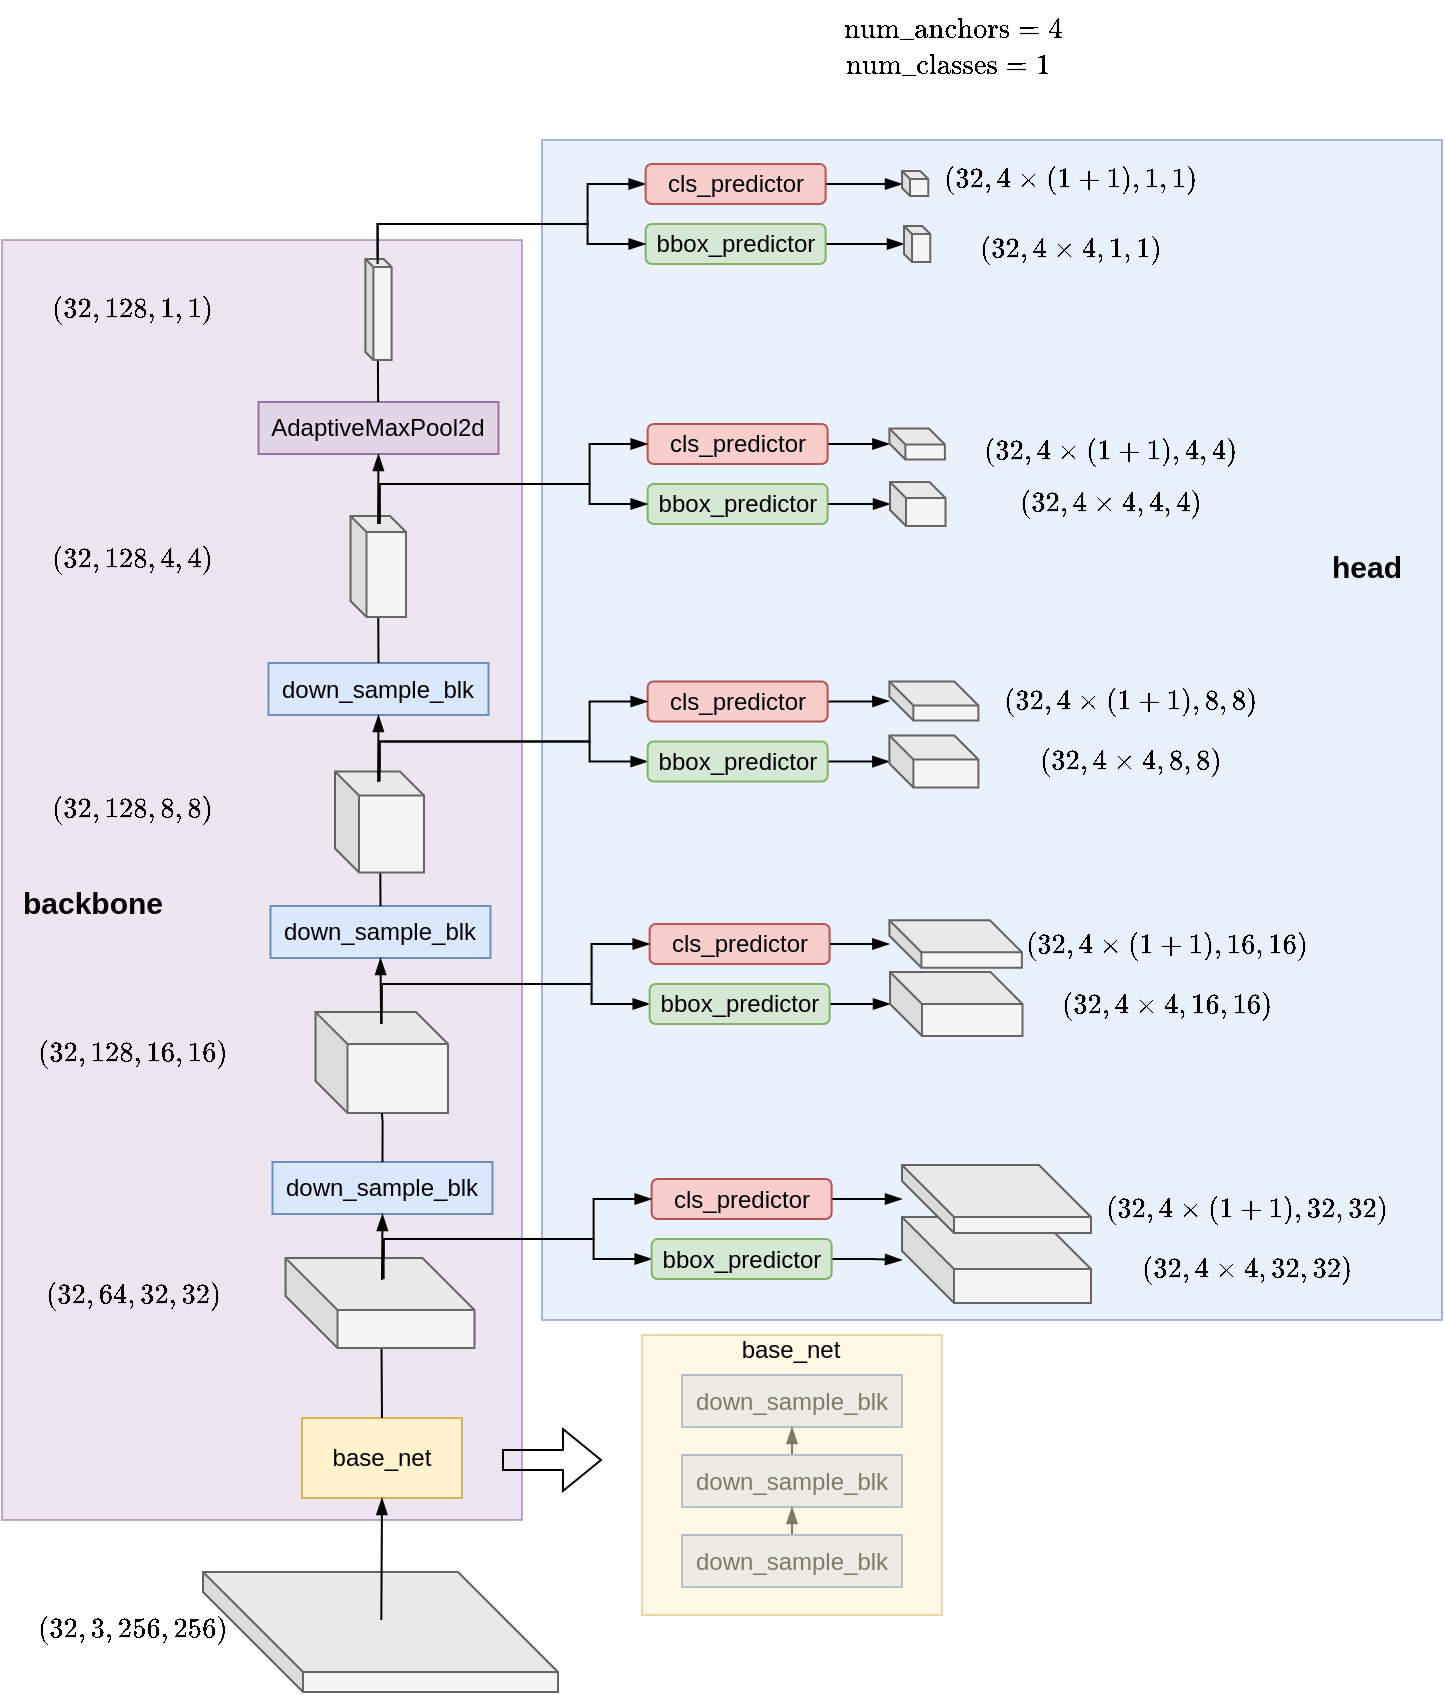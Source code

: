 <mxfile version="20.6.2" type="device"><diagram id="zilLajI3OpDT6htgrtCQ" name="第 1 页"><mxGraphModel dx="1278" dy="1172" grid="1" gridSize="10" guides="1" tooltips="1" connect="1" arrows="1" fold="1" page="0" pageScale="1" pageWidth="1169" pageHeight="827" math="1" shadow="0"><root><mxCell id="0"/><mxCell id="1" parent="0"/><mxCell id="IXntyp4bFd0NaJY9uuJc-3" value="" style="rounded=0;whiteSpace=wrap;html=1;fontSize=15;opacity=60;fillColor=#dae8fc;strokeColor=#6c8ebf;" parent="1" vertex="1"><mxGeometry x="300" y="-100" width="450" height="590" as="geometry"/></mxCell><mxCell id="IXntyp4bFd0NaJY9uuJc-1" value="" style="rounded=0;whiteSpace=wrap;html=1;fillColor=#e1d5e7;strokeColor=#9673a6;opacity=60;" parent="1" vertex="1"><mxGeometry x="30" y="-50" width="260" height="640" as="geometry"/></mxCell><mxCell id="LmRfddCCOhhPwXSd1neG-48" style="edgeStyle=orthogonalEdgeStyle;rounded=0;orthogonalLoop=1;jettySize=auto;html=1;exitX=0.5;exitY=0;exitDx=0;exitDy=0;entryX=0;entryY=0.5;entryDx=0;entryDy=0;endArrow=blockThin;endFill=1;" parent="1" target="LmRfddCCOhhPwXSd1neG-50" edge="1"><mxGeometry relative="1" as="geometry"><mxPoint x="217.82" y="-38" as="sourcePoint"/><Array as="points"><mxPoint x="217.82" y="-58"/><mxPoint x="322.82" y="-58"/><mxPoint x="322.82" y="-78"/></Array></mxGeometry></mxCell><mxCell id="LmRfddCCOhhPwXSd1neG-129" style="edgeStyle=orthogonalEdgeStyle;rounded=0;orthogonalLoop=1;jettySize=auto;html=1;exitX=1;exitY=0.5;exitDx=0;exitDy=0;entryX=0;entryY=0.52;entryDx=0;entryDy=0;entryPerimeter=0;endArrow=blockThin;endFill=1;" parent="1" source="LmRfddCCOhhPwXSd1neG-50" target="LmRfddCCOhhPwXSd1neG-127" edge="1"><mxGeometry relative="1" as="geometry"/></mxCell><mxCell id="LmRfddCCOhhPwXSd1neG-50" value="cls_predictor" style="rounded=1;whiteSpace=wrap;html=1;fillColor=#f8cecc;strokeColor=#b85450;" parent="1" vertex="1"><mxGeometry x="351.82" y="-88" width="90" height="20" as="geometry"/></mxCell><mxCell id="LmRfddCCOhhPwXSd1neG-130" style="edgeStyle=orthogonalEdgeStyle;rounded=0;orthogonalLoop=1;jettySize=auto;html=1;exitX=1;exitY=0.5;exitDx=0;exitDy=0;endArrow=blockThin;endFill=1;" parent="1" source="LmRfddCCOhhPwXSd1neG-51" target="LmRfddCCOhhPwXSd1neG-128" edge="1"><mxGeometry relative="1" as="geometry"/></mxCell><mxCell id="LmRfddCCOhhPwXSd1neG-51" value="bbox_predictor" style="rounded=1;whiteSpace=wrap;html=1;fillColor=#d5e8d4;strokeColor=#82b366;" parent="1" vertex="1"><mxGeometry x="351.82" y="-58" width="90" height="20" as="geometry"/></mxCell><mxCell id="LmRfddCCOhhPwXSd1neG-53" style="edgeStyle=orthogonalEdgeStyle;rounded=0;orthogonalLoop=1;jettySize=auto;html=1;exitX=0.5;exitY=0;exitDx=0;exitDy=0;entryX=0;entryY=0.5;entryDx=0;entryDy=0;endArrow=blockThin;endFill=1;" parent="1" target="LmRfddCCOhhPwXSd1neG-55" edge="1"><mxGeometry relative="1" as="geometry"><mxPoint x="218.82" y="220.75" as="sourcePoint"/><Array as="points"><mxPoint x="218.82" y="200.75"/><mxPoint x="323.82" y="200.75"/><mxPoint x="323.82" y="210.75"/></Array></mxGeometry></mxCell><mxCell id="LmRfddCCOhhPwXSd1neG-139" style="edgeStyle=orthogonalEdgeStyle;rounded=0;orthogonalLoop=1;jettySize=auto;html=1;exitX=1;exitY=0.5;exitDx=0;exitDy=0;endArrow=blockThin;endFill=1;" parent="1" source="LmRfddCCOhhPwXSd1neG-54" target="LmRfddCCOhhPwXSd1neG-137" edge="1"><mxGeometry relative="1" as="geometry"/></mxCell><mxCell id="LmRfddCCOhhPwXSd1neG-54" value="cls_predictor" style="rounded=1;whiteSpace=wrap;html=1;fillColor=#f8cecc;strokeColor=#b85450;" parent="1" vertex="1"><mxGeometry x="352.82" y="170.75" width="90" height="20" as="geometry"/></mxCell><mxCell id="LmRfddCCOhhPwXSd1neG-140" style="edgeStyle=orthogonalEdgeStyle;rounded=0;orthogonalLoop=1;jettySize=auto;html=1;exitX=1;exitY=0.5;exitDx=0;exitDy=0;endArrow=blockThin;endFill=1;" parent="1" source="LmRfddCCOhhPwXSd1neG-55" target="LmRfddCCOhhPwXSd1neG-138" edge="1"><mxGeometry relative="1" as="geometry"/></mxCell><mxCell id="LmRfddCCOhhPwXSd1neG-55" value="bbox_predictor" style="rounded=1;whiteSpace=wrap;html=1;fillColor=#d5e8d4;strokeColor=#82b366;" parent="1" vertex="1"><mxGeometry x="352.82" y="200.75" width="90" height="20" as="geometry"/></mxCell><mxCell id="LmRfddCCOhhPwXSd1neG-57" style="edgeStyle=orthogonalEdgeStyle;rounded=0;orthogonalLoop=1;jettySize=auto;html=1;exitX=0.5;exitY=0;exitDx=0;exitDy=0;entryX=0;entryY=0.5;entryDx=0;entryDy=0;endArrow=blockThin;endFill=1;" parent="1" target="LmRfddCCOhhPwXSd1neG-59" edge="1"><mxGeometry relative="1" as="geometry"><mxPoint x="219.82" y="342" as="sourcePoint"/><Array as="points"><mxPoint x="219.82" y="322"/><mxPoint x="324.82" y="322"/><mxPoint x="324.82" y="332"/></Array></mxGeometry></mxCell><mxCell id="LmRfddCCOhhPwXSd1neG-153" style="edgeStyle=orthogonalEdgeStyle;rounded=0;orthogonalLoop=1;jettySize=auto;html=1;exitX=1;exitY=0.5;exitDx=0;exitDy=0;endArrow=blockThin;endFill=1;" parent="1" source="LmRfddCCOhhPwXSd1neG-58" target="LmRfddCCOhhPwXSd1neG-150" edge="1"><mxGeometry relative="1" as="geometry"/></mxCell><mxCell id="LmRfddCCOhhPwXSd1neG-58" value="cls_predictor" style="rounded=1;whiteSpace=wrap;html=1;fillColor=#f8cecc;strokeColor=#b85450;" parent="1" vertex="1"><mxGeometry x="353.82" y="292" width="90" height="20" as="geometry"/></mxCell><mxCell id="LmRfddCCOhhPwXSd1neG-154" style="edgeStyle=orthogonalEdgeStyle;rounded=0;orthogonalLoop=1;jettySize=auto;html=1;exitX=1;exitY=0.5;exitDx=0;exitDy=0;endArrow=blockThin;endFill=1;" parent="1" source="LmRfddCCOhhPwXSd1neG-59" target="LmRfddCCOhhPwXSd1neG-151" edge="1"><mxGeometry relative="1" as="geometry"/></mxCell><mxCell id="LmRfddCCOhhPwXSd1neG-59" value="bbox_predictor" style="rounded=1;whiteSpace=wrap;html=1;fillColor=#d5e8d4;strokeColor=#82b366;" parent="1" vertex="1"><mxGeometry x="353.82" y="322" width="90" height="20" as="geometry"/></mxCell><mxCell id="LmRfddCCOhhPwXSd1neG-61" style="edgeStyle=orthogonalEdgeStyle;rounded=0;orthogonalLoop=1;jettySize=auto;html=1;exitX=0.5;exitY=0;exitDx=0;exitDy=0;entryX=0;entryY=0.5;entryDx=0;entryDy=0;endArrow=blockThin;endFill=1;" parent="1" target="LmRfddCCOhhPwXSd1neG-63" edge="1"><mxGeometry relative="1" as="geometry"><mxPoint x="220.82" y="469.5" as="sourcePoint"/><Array as="points"><mxPoint x="220.82" y="449.5"/><mxPoint x="325.82" y="449.5"/><mxPoint x="325.82" y="459.5"/></Array></mxGeometry></mxCell><mxCell id="LmRfddCCOhhPwXSd1neG-159" style="edgeStyle=orthogonalEdgeStyle;rounded=0;orthogonalLoop=1;jettySize=auto;html=1;exitX=1;exitY=0.5;exitDx=0;exitDy=0;endArrow=blockThin;endFill=1;" parent="1" source="LmRfddCCOhhPwXSd1neG-62" target="LmRfddCCOhhPwXSd1neG-157" edge="1"><mxGeometry relative="1" as="geometry"/></mxCell><mxCell id="LmRfddCCOhhPwXSd1neG-62" value="cls_predictor" style="rounded=1;whiteSpace=wrap;html=1;fillColor=#f8cecc;strokeColor=#b85450;" parent="1" vertex="1"><mxGeometry x="354.82" y="419.5" width="90" height="20" as="geometry"/></mxCell><mxCell id="LmRfddCCOhhPwXSd1neG-160" style="edgeStyle=orthogonalEdgeStyle;rounded=0;orthogonalLoop=1;jettySize=auto;html=1;exitX=1;exitY=0.5;exitDx=0;exitDy=0;endArrow=blockThin;endFill=1;" parent="1" source="LmRfddCCOhhPwXSd1neG-63" target="LmRfddCCOhhPwXSd1neG-158" edge="1"><mxGeometry relative="1" as="geometry"/></mxCell><mxCell id="LmRfddCCOhhPwXSd1neG-63" value="bbox_predictor" style="rounded=1;whiteSpace=wrap;html=1;fillColor=#d5e8d4;strokeColor=#82b366;" parent="1" vertex="1"><mxGeometry x="354.82" y="449.5" width="90" height="20" as="geometry"/></mxCell><mxCell id="LmRfddCCOhhPwXSd1neG-64" value="" style="shape=cube;whiteSpace=wrap;html=1;boundedLbl=1;backgroundOutline=1;darkOpacity=0.05;darkOpacity2=0.1;size=50;fillColor=#f5f5f5;strokeColor=#666666;fontColor=#333333;" parent="1" vertex="1"><mxGeometry x="130.5" y="616" width="177.5" height="60" as="geometry"/></mxCell><mxCell id="LmRfddCCOhhPwXSd1neG-65" value="$$(32,3,256,256)$$" style="text;html=1;align=center;verticalAlign=middle;resizable=0;points=[];autosize=1;strokeColor=none;fillColor=none;" parent="1" vertex="1"><mxGeometry x="30" y="630" width="130" height="30" as="geometry"/></mxCell><mxCell id="LmRfddCCOhhPwXSd1neG-68" value="$$(32,64,32,32)$$" style="text;html=1;align=center;verticalAlign=middle;resizable=0;points=[];autosize=1;strokeColor=none;fillColor=none;" parent="1" vertex="1"><mxGeometry x="35" y="462.5" width="120" height="30" as="geometry"/></mxCell><mxCell id="LmRfddCCOhhPwXSd1neG-70" value="&lt;span style=&quot;&quot;&gt;base_net&lt;/span&gt;" style="rounded=0;whiteSpace=wrap;html=1;fillColor=#fff2cc;strokeColor=#d6b656;" parent="1" vertex="1"><mxGeometry x="180" y="539" width="80" height="40" as="geometry"/></mxCell><mxCell id="LmRfddCCOhhPwXSd1neG-75" value="" style="endArrow=blockThin;html=1;rounded=0;endFill=1;entryX=0.5;entryY=1;entryDx=0;entryDy=0;" parent="1" target="LmRfddCCOhhPwXSd1neG-70" edge="1"><mxGeometry width="50" height="50" relative="1" as="geometry"><mxPoint x="219.66" y="640" as="sourcePoint"/><mxPoint x="219.66" y="570" as="targetPoint"/></mxGeometry></mxCell><mxCell id="LmRfddCCOhhPwXSd1neG-76" value="" style="endArrow=blockThin;html=1;rounded=0;endFill=1;exitX=0.5;exitY=0;exitDx=0;exitDy=0;" parent="1" source="LmRfddCCOhhPwXSd1neG-70" edge="1"><mxGeometry width="50" height="50" relative="1" as="geometry"><mxPoint x="219.66" y="522.5" as="sourcePoint"/><mxPoint x="219.66" y="490" as="targetPoint"/></mxGeometry></mxCell><mxCell id="LmRfddCCOhhPwXSd1neG-84" style="edgeStyle=orthogonalEdgeStyle;rounded=0;orthogonalLoop=1;jettySize=auto;html=1;exitX=0.5;exitY=0;exitDx=0;exitDy=0;endArrow=blockThin;endFill=1;startArrow=none;" parent="1" source="LmRfddCCOhhPwXSd1neG-79" edge="1"><mxGeometry relative="1" as="geometry"><mxPoint x="220.0" y="358.0" as="targetPoint"/></mxGeometry></mxCell><mxCell id="LmRfddCCOhhPwXSd1neG-77" value="down_sample_blk" style="rounded=0;whiteSpace=wrap;html=1;fillColor=#dae8fc;strokeColor=#6c8ebf;" parent="1" vertex="1"><mxGeometry x="165.25" y="411" width="110" height="26" as="geometry"/></mxCell><mxCell id="LmRfddCCOhhPwXSd1neG-80" value="$$(32,128,16,16)$$" style="text;html=1;align=center;verticalAlign=middle;resizable=0;points=[];autosize=1;strokeColor=none;fillColor=none;" parent="1" vertex="1"><mxGeometry x="30" y="342" width="130" height="30" as="geometry"/></mxCell><mxCell id="LmRfddCCOhhPwXSd1neG-85" value="down_sample_blk" style="rounded=0;whiteSpace=wrap;html=1;fillColor=#dae8fc;strokeColor=#6c8ebf;" parent="1" vertex="1"><mxGeometry x="164.25" y="283" width="110" height="26" as="geometry"/></mxCell><mxCell id="LmRfddCCOhhPwXSd1neG-67" value="" style="shape=cube;whiteSpace=wrap;html=1;boundedLbl=1;backgroundOutline=1;darkOpacity=0.05;darkOpacity2=0.1;size=26;fillColor=#f5f5f5;strokeColor=#666666;fontColor=#333333;" parent="1" vertex="1"><mxGeometry x="171.75" y="459" width="94.5" height="45" as="geometry"/></mxCell><mxCell id="LmRfddCCOhhPwXSd1neG-78" value="" style="endArrow=blockThin;html=1;rounded=0;endFill=1;entryX=0.5;entryY=1;entryDx=0;entryDy=0;" parent="1" target="LmRfddCCOhhPwXSd1neG-77" edge="1"><mxGeometry width="50" height="50" relative="1" as="geometry"><mxPoint x="220" y="470" as="sourcePoint"/><mxPoint x="220" y="418" as="targetPoint"/></mxGeometry></mxCell><mxCell id="LmRfddCCOhhPwXSd1neG-79" value="" style="shape=cube;whiteSpace=wrap;html=1;boundedLbl=1;backgroundOutline=1;darkOpacity=0.05;darkOpacity2=0.1;size=16;fillColor=#f5f5f5;strokeColor=#666666;fontColor=#333333;" parent="1" vertex="1"><mxGeometry x="186.75" y="336" width="66.25" height="50.5" as="geometry"/></mxCell><mxCell id="LmRfddCCOhhPwXSd1neG-87" value="" style="edgeStyle=orthogonalEdgeStyle;rounded=0;orthogonalLoop=1;jettySize=auto;html=1;exitX=0.5;exitY=0;exitDx=0;exitDy=0;endArrow=none;endFill=1;" parent="1" source="LmRfddCCOhhPwXSd1neG-77" target="LmRfddCCOhhPwXSd1neG-79" edge="1"><mxGeometry relative="1" as="geometry"><mxPoint x="220" y="410" as="sourcePoint"/><mxPoint x="220" y="358.0" as="targetPoint"/></mxGeometry></mxCell><mxCell id="LmRfddCCOhhPwXSd1neG-86" value="" style="endArrow=blockThin;html=1;rounded=0;endFill=1;entryX=0.5;entryY=1;entryDx=0;entryDy=0;" parent="1" target="LmRfddCCOhhPwXSd1neG-85" edge="1"><mxGeometry width="50" height="50" relative="1" as="geometry"><mxPoint x="219.58" y="342" as="sourcePoint"/><mxPoint x="220" y="300" as="targetPoint"/></mxGeometry></mxCell><mxCell id="LmRfddCCOhhPwXSd1neG-89" value="" style="endArrow=blockThin;html=1;rounded=0;endFill=1;entryX=0.5;entryY=1;entryDx=0;entryDy=0;exitX=0.5;exitY=0;exitDx=0;exitDy=0;" parent="1" source="LmRfddCCOhhPwXSd1neG-85" edge="1"><mxGeometry width="50" height="50" relative="1" as="geometry"><mxPoint x="219" y="281" as="sourcePoint"/><mxPoint x="219.01" y="246" as="targetPoint"/></mxGeometry></mxCell><mxCell id="LmRfddCCOhhPwXSd1neG-91" value="down_sample_blk" style="rounded=0;whiteSpace=wrap;html=1;fillColor=#dae8fc;strokeColor=#6c8ebf;" parent="1" vertex="1"><mxGeometry x="163.25" y="161.5" width="110" height="26" as="geometry"/></mxCell><mxCell id="LmRfddCCOhhPwXSd1neG-93" value="" style="endArrow=blockThin;html=1;rounded=0;endFill=1;entryX=0.5;entryY=1;entryDx=0;entryDy=0;exitX=0.5;exitY=0;exitDx=0;exitDy=0;" parent="1" source="LmRfddCCOhhPwXSd1neG-91" edge="1"><mxGeometry width="50" height="50" relative="1" as="geometry"><mxPoint x="218" y="150.5" as="sourcePoint"/><mxPoint x="218.01" y="115.5" as="targetPoint"/></mxGeometry></mxCell><mxCell id="LmRfddCCOhhPwXSd1neG-95" value="$$(32,128,8,8)$$" style="text;html=1;align=center;verticalAlign=middle;resizable=0;points=[];autosize=1;strokeColor=none;fillColor=none;" parent="1" vertex="1"><mxGeometry x="40" y="219.75" width="110" height="30" as="geometry"/></mxCell><mxCell id="LmRfddCCOhhPwXSd1neG-96" value="$$(32,128,4,4)$$" style="text;html=1;align=center;verticalAlign=middle;resizable=0;points=[];autosize=1;strokeColor=none;fillColor=none;" parent="1" vertex="1"><mxGeometry x="40" y="95" width="110" height="30" as="geometry"/></mxCell><mxCell id="LmRfddCCOhhPwXSd1neG-97" value="AdaptiveMaxPool2d" style="rounded=0;whiteSpace=wrap;html=1;fillColor=#e1d5e7;strokeColor=#9673a6;" parent="1" vertex="1"><mxGeometry x="158.25" y="31" width="120" height="26" as="geometry"/></mxCell><mxCell id="LmRfddCCOhhPwXSd1neG-102" value="" style="shape=cube;whiteSpace=wrap;html=1;boundedLbl=1;backgroundOutline=1;darkOpacity=0.05;darkOpacity2=0.1;size=12;fillColor=#f5f5f5;strokeColor=#666666;fontColor=#333333;" parent="1" vertex="1"><mxGeometry x="196.5" y="215.75" width="44.5" height="50.5" as="geometry"/></mxCell><mxCell id="LmRfddCCOhhPwXSd1neG-103" value="" style="shape=cube;whiteSpace=wrap;html=1;boundedLbl=1;backgroundOutline=1;darkOpacity=0.05;darkOpacity2=0.1;size=8;fillColor=#f5f5f5;strokeColor=#666666;fontColor=#333333;" parent="1" vertex="1"><mxGeometry x="204.25" y="88" width="27.75" height="50.5" as="geometry"/></mxCell><mxCell id="LmRfddCCOhhPwXSd1neG-100" value="" style="endArrow=blockThin;html=1;rounded=0;endFill=1;entryX=0.5;entryY=1;entryDx=0;entryDy=0;" parent="1" target="LmRfddCCOhhPwXSd1neG-91" edge="1"><mxGeometry width="50" height="50" relative="1" as="geometry"><mxPoint x="218.04" y="221" as="sourcePoint"/><mxPoint x="218.25" y="179.5" as="targetPoint"/></mxGeometry></mxCell><mxCell id="LmRfddCCOhhPwXSd1neG-105" value="" style="endArrow=blockThin;html=1;rounded=0;endFill=1;entryX=0.5;entryY=1;entryDx=0;entryDy=0;exitX=0.5;exitY=0;exitDx=0;exitDy=0;" parent="1" edge="1"><mxGeometry width="50" height="50" relative="1" as="geometry"><mxPoint x="218.07" y="31" as="sourcePoint"/><mxPoint x="217.83" y="-15" as="targetPoint"/></mxGeometry></mxCell><mxCell id="LmRfddCCOhhPwXSd1neG-106" value="" style="shape=cube;whiteSpace=wrap;html=1;boundedLbl=1;backgroundOutline=1;darkOpacity=0.05;darkOpacity2=0.1;size=4;fillColor=#f5f5f5;strokeColor=#666666;fontColor=#333333;" parent="1" vertex="1"><mxGeometry x="211.69" y="-40.5" width="13.13" height="50.5" as="geometry"/></mxCell><mxCell id="LmRfddCCOhhPwXSd1neG-98" value="" style="endArrow=blockThin;html=1;rounded=0;endFill=1;entryX=0.5;entryY=1;entryDx=0;entryDy=0;" parent="1" target="LmRfddCCOhhPwXSd1neG-97" edge="1"><mxGeometry width="50" height="50" relative="1" as="geometry"><mxPoint x="218.04" y="92" as="sourcePoint"/><mxPoint x="217.71" y="57" as="targetPoint"/></mxGeometry></mxCell><mxCell id="LmRfddCCOhhPwXSd1neG-49" style="edgeStyle=orthogonalEdgeStyle;rounded=0;orthogonalLoop=1;jettySize=auto;html=1;exitX=0.5;exitY=0;exitDx=0;exitDy=0;entryX=0;entryY=0.5;entryDx=0;entryDy=0;endArrow=blockThin;endFill=1;" parent="1" target="LmRfddCCOhhPwXSd1neG-51" edge="1"><mxGeometry relative="1" as="geometry"><mxPoint x="217.82" y="-38" as="sourcePoint"/><Array as="points"><mxPoint x="217.82" y="-58"/><mxPoint x="322.82" y="-58"/><mxPoint x="322.82" y="-48"/></Array></mxGeometry></mxCell><mxCell id="LmRfddCCOhhPwXSd1neG-133" style="edgeStyle=orthogonalEdgeStyle;rounded=0;orthogonalLoop=1;jettySize=auto;html=1;exitX=1;exitY=0.5;exitDx=0;exitDy=0;endArrow=blockThin;endFill=1;" parent="1" source="LmRfddCCOhhPwXSd1neG-109" target="LmRfddCCOhhPwXSd1neG-131" edge="1"><mxGeometry relative="1" as="geometry"/></mxCell><mxCell id="LmRfddCCOhhPwXSd1neG-109" value="cls_predictor" style="rounded=1;whiteSpace=wrap;html=1;fillColor=#f8cecc;strokeColor=#b85450;" parent="1" vertex="1"><mxGeometry x="352.82" y="42" width="90" height="20" as="geometry"/></mxCell><mxCell id="LmRfddCCOhhPwXSd1neG-134" style="edgeStyle=orthogonalEdgeStyle;rounded=0;orthogonalLoop=1;jettySize=auto;html=1;exitX=1;exitY=0.5;exitDx=0;exitDy=0;endArrow=blockThin;endFill=1;" parent="1" source="LmRfddCCOhhPwXSd1neG-110" target="LmRfddCCOhhPwXSd1neG-132" edge="1"><mxGeometry relative="1" as="geometry"/></mxCell><mxCell id="LmRfddCCOhhPwXSd1neG-110" value="bbox_predictor" style="rounded=1;whiteSpace=wrap;html=1;fillColor=#d5e8d4;strokeColor=#82b366;" parent="1" vertex="1"><mxGeometry x="352.82" y="72" width="90" height="20" as="geometry"/></mxCell><mxCell id="LmRfddCCOhhPwXSd1neG-111" style="edgeStyle=orthogonalEdgeStyle;rounded=0;orthogonalLoop=1;jettySize=auto;html=1;exitX=0.5;exitY=0;exitDx=0;exitDy=0;entryX=0;entryY=0.5;entryDx=0;entryDy=0;endArrow=blockThin;endFill=1;" parent="1" target="LmRfddCCOhhPwXSd1neG-110" edge="1"><mxGeometry relative="1" as="geometry"><mxPoint x="218.82" y="92" as="sourcePoint"/><Array as="points"><mxPoint x="218.82" y="72"/><mxPoint x="323.82" y="72"/><mxPoint x="323.82" y="82"/></Array></mxGeometry></mxCell><mxCell id="LmRfddCCOhhPwXSd1neG-112" value="" style="group" parent="1" vertex="1" connectable="0"><mxGeometry x="350" y="490" width="150" height="147.5" as="geometry"/></mxCell><mxCell id="LmRfddCCOhhPwXSd1neG-7" value="down_sample_blk" style="rounded=0;whiteSpace=wrap;html=1;fillColor=#dae8fc;strokeColor=#6c8ebf;" parent="LmRfddCCOhhPwXSd1neG-112" vertex="1"><mxGeometry x="20" y="27.5" width="110" height="26" as="geometry"/></mxCell><mxCell id="LmRfddCCOhhPwXSd1neG-13" style="edgeStyle=orthogonalEdgeStyle;rounded=0;orthogonalLoop=1;jettySize=auto;html=1;exitX=0.5;exitY=0;exitDx=0;exitDy=0;entryX=0.5;entryY=1;entryDx=0;entryDy=0;endArrow=blockThin;endFill=1;" parent="LmRfddCCOhhPwXSd1neG-112" source="LmRfddCCOhhPwXSd1neG-8" target="LmRfddCCOhhPwXSd1neG-7" edge="1"><mxGeometry relative="1" as="geometry"/></mxCell><mxCell id="LmRfddCCOhhPwXSd1neG-8" value="down_sample_blk" style="rounded=0;whiteSpace=wrap;html=1;fillColor=#dae8fc;strokeColor=#6c8ebf;" parent="LmRfddCCOhhPwXSd1neG-112" vertex="1"><mxGeometry x="20" y="67.5" width="110" height="26" as="geometry"/></mxCell><mxCell id="LmRfddCCOhhPwXSd1neG-12" style="edgeStyle=orthogonalEdgeStyle;rounded=0;orthogonalLoop=1;jettySize=auto;html=1;exitX=0.5;exitY=0;exitDx=0;exitDy=0;entryX=0.5;entryY=1;entryDx=0;entryDy=0;endArrow=blockThin;endFill=1;" parent="LmRfddCCOhhPwXSd1neG-112" source="LmRfddCCOhhPwXSd1neG-9" target="LmRfddCCOhhPwXSd1neG-8" edge="1"><mxGeometry relative="1" as="geometry"/></mxCell><mxCell id="LmRfddCCOhhPwXSd1neG-9" value="down_sample_blk" style="rounded=0;whiteSpace=wrap;html=1;fillColor=#dae8fc;strokeColor=#6c8ebf;" parent="LmRfddCCOhhPwXSd1neG-112" vertex="1"><mxGeometry x="20" y="107.5" width="110" height="26" as="geometry"/></mxCell><mxCell id="LmRfddCCOhhPwXSd1neG-14" value="" style="rounded=0;whiteSpace=wrap;html=1;fillColor=#fff2cc;strokeColor=#d6b656;opacity=50;" parent="LmRfddCCOhhPwXSd1neG-112" vertex="1"><mxGeometry y="7.5" width="150" height="140" as="geometry"/></mxCell><mxCell id="LmRfddCCOhhPwXSd1neG-15" value="base_net" style="text;html=1;align=center;verticalAlign=middle;resizable=0;points=[];autosize=1;strokeColor=none;fillColor=none;" parent="LmRfddCCOhhPwXSd1neG-112" vertex="1"><mxGeometry x="39" width="70" height="30" as="geometry"/></mxCell><mxCell id="LmRfddCCOhhPwXSd1neG-113" value="" style="shape=flexArrow;endArrow=classic;html=1;rounded=0;" parent="1" edge="1"><mxGeometry width="50" height="50" relative="1" as="geometry"><mxPoint x="280" y="560" as="sourcePoint"/><mxPoint x="330" y="560" as="targetPoint"/></mxGeometry></mxCell><mxCell id="LmRfddCCOhhPwXSd1neG-115" value="$$(32,128,1,1)$$" style="text;html=1;align=center;verticalAlign=middle;resizable=0;points=[];autosize=1;strokeColor=none;fillColor=none;" parent="1" vertex="1"><mxGeometry x="40" y="-30.25" width="110" height="30" as="geometry"/></mxCell><mxCell id="LmRfddCCOhhPwXSd1neG-60" style="edgeStyle=orthogonalEdgeStyle;rounded=0;orthogonalLoop=1;jettySize=auto;html=1;exitX=0.5;exitY=0;exitDx=0;exitDy=0;entryX=0;entryY=0.5;entryDx=0;entryDy=0;endArrow=blockThin;endFill=1;" parent="1" target="LmRfddCCOhhPwXSd1neG-62" edge="1"><mxGeometry relative="1" as="geometry"><mxPoint x="220.82" y="469.5" as="sourcePoint"/><Array as="points"><mxPoint x="220.82" y="449.5"/><mxPoint x="325.82" y="449.5"/><mxPoint x="325.82" y="429.5"/></Array></mxGeometry></mxCell><mxCell id="LmRfddCCOhhPwXSd1neG-56" style="edgeStyle=orthogonalEdgeStyle;rounded=0;orthogonalLoop=1;jettySize=auto;html=1;exitX=0.5;exitY=0;exitDx=0;exitDy=0;entryX=0;entryY=0.5;entryDx=0;entryDy=0;endArrow=blockThin;endFill=1;" parent="1" target="LmRfddCCOhhPwXSd1neG-58" edge="1"><mxGeometry relative="1" as="geometry"><mxPoint x="219.82" y="342" as="sourcePoint"/><Array as="points"><mxPoint x="219.82" y="322"/><mxPoint x="324.82" y="322"/><mxPoint x="324.82" y="302"/></Array></mxGeometry></mxCell><mxCell id="LmRfddCCOhhPwXSd1neG-52" style="edgeStyle=orthogonalEdgeStyle;rounded=0;orthogonalLoop=1;jettySize=auto;html=1;exitX=0.5;exitY=0;exitDx=0;exitDy=0;entryX=0;entryY=0.5;entryDx=0;entryDy=0;endArrow=blockThin;endFill=1;" parent="1" target="LmRfddCCOhhPwXSd1neG-54" edge="1"><mxGeometry relative="1" as="geometry"><mxPoint x="218.82" y="220.75" as="sourcePoint"/><Array as="points"><mxPoint x="218.82" y="200.75"/><mxPoint x="323.82" y="200.75"/><mxPoint x="323.82" y="180.75"/></Array></mxGeometry></mxCell><mxCell id="LmRfddCCOhhPwXSd1neG-108" style="edgeStyle=orthogonalEdgeStyle;rounded=0;orthogonalLoop=1;jettySize=auto;html=1;exitX=0.5;exitY=0;exitDx=0;exitDy=0;entryX=0;entryY=0.5;entryDx=0;entryDy=0;endArrow=blockThin;endFill=1;" parent="1" target="LmRfddCCOhhPwXSd1neG-109" edge="1"><mxGeometry relative="1" as="geometry"><mxPoint x="218.82" y="92" as="sourcePoint"/><Array as="points"><mxPoint x="218.82" y="72"/><mxPoint x="323.82" y="72"/><mxPoint x="323.82" y="52"/></Array></mxGeometry></mxCell><mxCell id="LmRfddCCOhhPwXSd1neG-121" value="" style="group" parent="1" vertex="1" connectable="0"><mxGeometry x="420" y="-170" width="170.0" height="48" as="geometry"/></mxCell><mxCell id="LmRfddCCOhhPwXSd1neG-119" value="$$\text{num_anchors}=4$$" style="text;html=1;align=center;verticalAlign=middle;resizable=0;points=[];autosize=1;strokeColor=none;fillColor=none;" parent="LmRfddCCOhhPwXSd1neG-121" vertex="1"><mxGeometry width="170" height="30" as="geometry"/></mxCell><mxCell id="LmRfddCCOhhPwXSd1neG-120" value="$$\text{num_classes}=1$$" style="text;html=1;align=center;verticalAlign=middle;resizable=0;points=[];autosize=1;strokeColor=none;fillColor=none;" parent="LmRfddCCOhhPwXSd1neG-121" vertex="1"><mxGeometry x="3" y="18" width="160" height="30" as="geometry"/></mxCell><mxCell id="LmRfddCCOhhPwXSd1neG-127" value="" style="shape=cube;whiteSpace=wrap;html=1;boundedLbl=1;backgroundOutline=1;darkOpacity=0.05;darkOpacity2=0.1;size=4;fillColor=#f5f5f5;strokeColor=#666666;fontColor=#333333;" parent="1" vertex="1"><mxGeometry x="480" y="-84.5" width="13.13" height="12.5" as="geometry"/></mxCell><mxCell id="LmRfddCCOhhPwXSd1neG-128" value="" style="shape=cube;whiteSpace=wrap;html=1;boundedLbl=1;backgroundOutline=1;darkOpacity=0.05;darkOpacity2=0.1;size=4;fillColor=#f5f5f5;strokeColor=#666666;fontColor=#333333;" parent="1" vertex="1"><mxGeometry x="481" y="-57" width="13.13" height="18" as="geometry"/></mxCell><mxCell id="LmRfddCCOhhPwXSd1neG-131" value="" style="shape=cube;whiteSpace=wrap;html=1;boundedLbl=1;backgroundOutline=1;darkOpacity=0.05;darkOpacity2=0.1;size=8;fillColor=#f5f5f5;strokeColor=#666666;fontColor=#333333;" parent="1" vertex="1"><mxGeometry x="473.69" y="44.25" width="27.75" height="15.5" as="geometry"/></mxCell><mxCell id="LmRfddCCOhhPwXSd1neG-132" value="" style="shape=cube;whiteSpace=wrap;html=1;boundedLbl=1;backgroundOutline=1;darkOpacity=0.05;darkOpacity2=0.1;size=8;fillColor=#f5f5f5;strokeColor=#666666;fontColor=#333333;" parent="1" vertex="1"><mxGeometry x="474" y="71" width="27.75" height="22" as="geometry"/></mxCell><mxCell id="LmRfddCCOhhPwXSd1neG-137" value="" style="shape=cube;whiteSpace=wrap;html=1;boundedLbl=1;backgroundOutline=1;darkOpacity=0.05;darkOpacity2=0.1;size=12;fillColor=#f5f5f5;strokeColor=#666666;fontColor=#333333;" parent="1" vertex="1"><mxGeometry x="473.69" y="170.75" width="44.5" height="19.5" as="geometry"/></mxCell><mxCell id="LmRfddCCOhhPwXSd1neG-138" value="" style="shape=cube;whiteSpace=wrap;html=1;boundedLbl=1;backgroundOutline=1;darkOpacity=0.05;darkOpacity2=0.1;size=12;fillColor=#f5f5f5;strokeColor=#666666;fontColor=#333333;" parent="1" vertex="1"><mxGeometry x="473.69" y="197.75" width="44.5" height="26" as="geometry"/></mxCell><mxCell id="LmRfddCCOhhPwXSd1neG-143" style="edgeStyle=orthogonalEdgeStyle;rounded=0;orthogonalLoop=1;jettySize=auto;html=1;exitX=0.5;exitY=1;exitDx=0;exitDy=0;endArrow=blockThin;endFill=1;" parent="1" edge="1"><mxGeometry relative="1" as="geometry"><mxPoint x="594" y="217.5" as="sourcePoint"/><mxPoint x="594" y="217.5" as="targetPoint"/></mxGeometry></mxCell><mxCell id="LmRfddCCOhhPwXSd1neG-144" value="&lt;span style=&quot;&quot;&gt;$$(32,4\times(1+1),8,8)$$&lt;/span&gt;" style="text;html=1;align=center;verticalAlign=middle;resizable=0;points=[];autosize=1;strokeColor=none;fillColor=none;" parent="1" vertex="1"><mxGeometry x="514" y="165.5" width="160" height="30" as="geometry"/></mxCell><mxCell id="LmRfddCCOhhPwXSd1neG-145" value="&lt;span style=&quot;&quot;&gt;$$(32,4\times 4,8,8)$$&lt;/span&gt;" style="text;html=1;align=center;verticalAlign=middle;resizable=0;points=[];autosize=1;strokeColor=none;fillColor=none;" parent="1" vertex="1"><mxGeometry x="524" y="195.75" width="140" height="30" as="geometry"/></mxCell><mxCell id="LmRfddCCOhhPwXSd1neG-146" value="&lt;span style=&quot;&quot;&gt;$$(32,4\times 4,4,4)$$&lt;/span&gt;" style="text;html=1;align=center;verticalAlign=middle;resizable=0;points=[];autosize=1;strokeColor=none;fillColor=none;" parent="1" vertex="1"><mxGeometry x="514" y="67" width="140" height="30" as="geometry"/></mxCell><mxCell id="LmRfddCCOhhPwXSd1neG-147" value="&lt;span style=&quot;&quot;&gt;$$(32,4\times(1+1),4,4)$$&lt;/span&gt;" style="text;html=1;align=center;verticalAlign=middle;resizable=0;points=[];autosize=1;strokeColor=none;fillColor=none;" parent="1" vertex="1"><mxGeometry x="504" y="41" width="160" height="30" as="geometry"/></mxCell><mxCell id="LmRfddCCOhhPwXSd1neG-148" value="&lt;span style=&quot;&quot;&gt;$$(32,4\times(1+1),1,1)$$&lt;/span&gt;" style="text;html=1;align=center;verticalAlign=middle;resizable=0;points=[];autosize=1;strokeColor=none;fillColor=none;" parent="1" vertex="1"><mxGeometry x="484.13" y="-95" width="160" height="30" as="geometry"/></mxCell><mxCell id="LmRfddCCOhhPwXSd1neG-149" value="&lt;span style=&quot;&quot;&gt;$$(32,4\times 4,1,1)$$&lt;/span&gt;" style="text;html=1;align=center;verticalAlign=middle;resizable=0;points=[];autosize=1;strokeColor=none;fillColor=none;" parent="1" vertex="1"><mxGeometry x="494.13" y="-60.25" width="140" height="30" as="geometry"/></mxCell><mxCell id="LmRfddCCOhhPwXSd1neG-150" value="" style="shape=cube;whiteSpace=wrap;html=1;boundedLbl=1;backgroundOutline=1;darkOpacity=0.05;darkOpacity2=0.1;size=16;fillColor=#f5f5f5;strokeColor=#666666;fontColor=#333333;" parent="1" vertex="1"><mxGeometry x="473.69" y="290.13" width="66.25" height="23.75" as="geometry"/></mxCell><mxCell id="LmRfddCCOhhPwXSd1neG-151" value="" style="shape=cube;whiteSpace=wrap;html=1;boundedLbl=1;backgroundOutline=1;darkOpacity=0.05;darkOpacity2=0.1;size=16;fillColor=#f5f5f5;strokeColor=#666666;fontColor=#333333;" parent="1" vertex="1"><mxGeometry x="474" y="316" width="66.25" height="32" as="geometry"/></mxCell><mxCell id="LmRfddCCOhhPwXSd1neG-155" value="&lt;span style=&quot;&quot;&gt;$$(32,4\times(1+1),16,16)$$&lt;/span&gt;" style="text;html=1;align=center;verticalAlign=middle;resizable=0;points=[];autosize=1;strokeColor=none;fillColor=none;" parent="1" vertex="1"><mxGeometry x="522" y="287.75" width="180" height="30" as="geometry"/></mxCell><mxCell id="LmRfddCCOhhPwXSd1neG-156" value="&lt;span style=&quot;&quot;&gt;$$(32,4\times 4,16,16)$$&lt;/span&gt;" style="text;html=1;align=center;verticalAlign=middle;resizable=0;points=[];autosize=1;strokeColor=none;fillColor=none;" parent="1" vertex="1"><mxGeometry x="532" y="318" width="160" height="30" as="geometry"/></mxCell><mxCell id="LmRfddCCOhhPwXSd1neG-158" value="" style="shape=cube;whiteSpace=wrap;html=1;boundedLbl=1;backgroundOutline=1;darkOpacity=0.05;darkOpacity2=0.1;size=26;fillColor=#f5f5f5;strokeColor=#666666;fontColor=#333333;" parent="1" vertex="1"><mxGeometry x="480" y="438.5" width="94.5" height="43" as="geometry"/></mxCell><mxCell id="LmRfddCCOhhPwXSd1neG-157" value="" style="shape=cube;whiteSpace=wrap;html=1;boundedLbl=1;backgroundOutline=1;darkOpacity=0.05;darkOpacity2=0.1;size=26;fillColor=#f5f5f5;strokeColor=#666666;fontColor=#333333;" parent="1" vertex="1"><mxGeometry x="480" y="412.5" width="94.5" height="34" as="geometry"/></mxCell><mxCell id="LmRfddCCOhhPwXSd1neG-161" value="&lt;span style=&quot;&quot;&gt;$$(32,4\times(1+1),32,32)$$&lt;/span&gt;" style="text;html=1;align=center;verticalAlign=middle;resizable=0;points=[];autosize=1;strokeColor=none;fillColor=none;" parent="1" vertex="1"><mxGeometry x="562" y="419.5" width="180" height="30" as="geometry"/></mxCell><mxCell id="LmRfddCCOhhPwXSd1neG-162" value="&lt;span style=&quot;&quot;&gt;$$(32,4\times 4,32,32)$$&lt;/span&gt;" style="text;html=1;align=center;verticalAlign=middle;resizable=0;points=[];autosize=1;strokeColor=none;fillColor=none;" parent="1" vertex="1"><mxGeometry x="572" y="449.75" width="160" height="30" as="geometry"/></mxCell><mxCell id="IXntyp4bFd0NaJY9uuJc-2" value="&lt;font style=&quot;font-size: 15px;&quot;&gt;&lt;b&gt;backbone&lt;/b&gt;&lt;/font&gt;" style="text;html=1;align=center;verticalAlign=middle;resizable=0;points=[];autosize=1;strokeColor=none;fillColor=none;" parent="1" vertex="1"><mxGeometry x="30" y="266.25" width="90" height="30" as="geometry"/></mxCell><mxCell id="IXntyp4bFd0NaJY9uuJc-4" value="&lt;font style=&quot;font-size: 15px;&quot;&gt;&lt;b&gt;head&lt;/b&gt;&lt;/font&gt;" style="text;html=1;align=center;verticalAlign=middle;resizable=0;points=[];autosize=1;strokeColor=none;fillColor=none;" parent="1" vertex="1"><mxGeometry x="682" y="98.25" width="60" height="30" as="geometry"/></mxCell></root></mxGraphModel></diagram></mxfile>